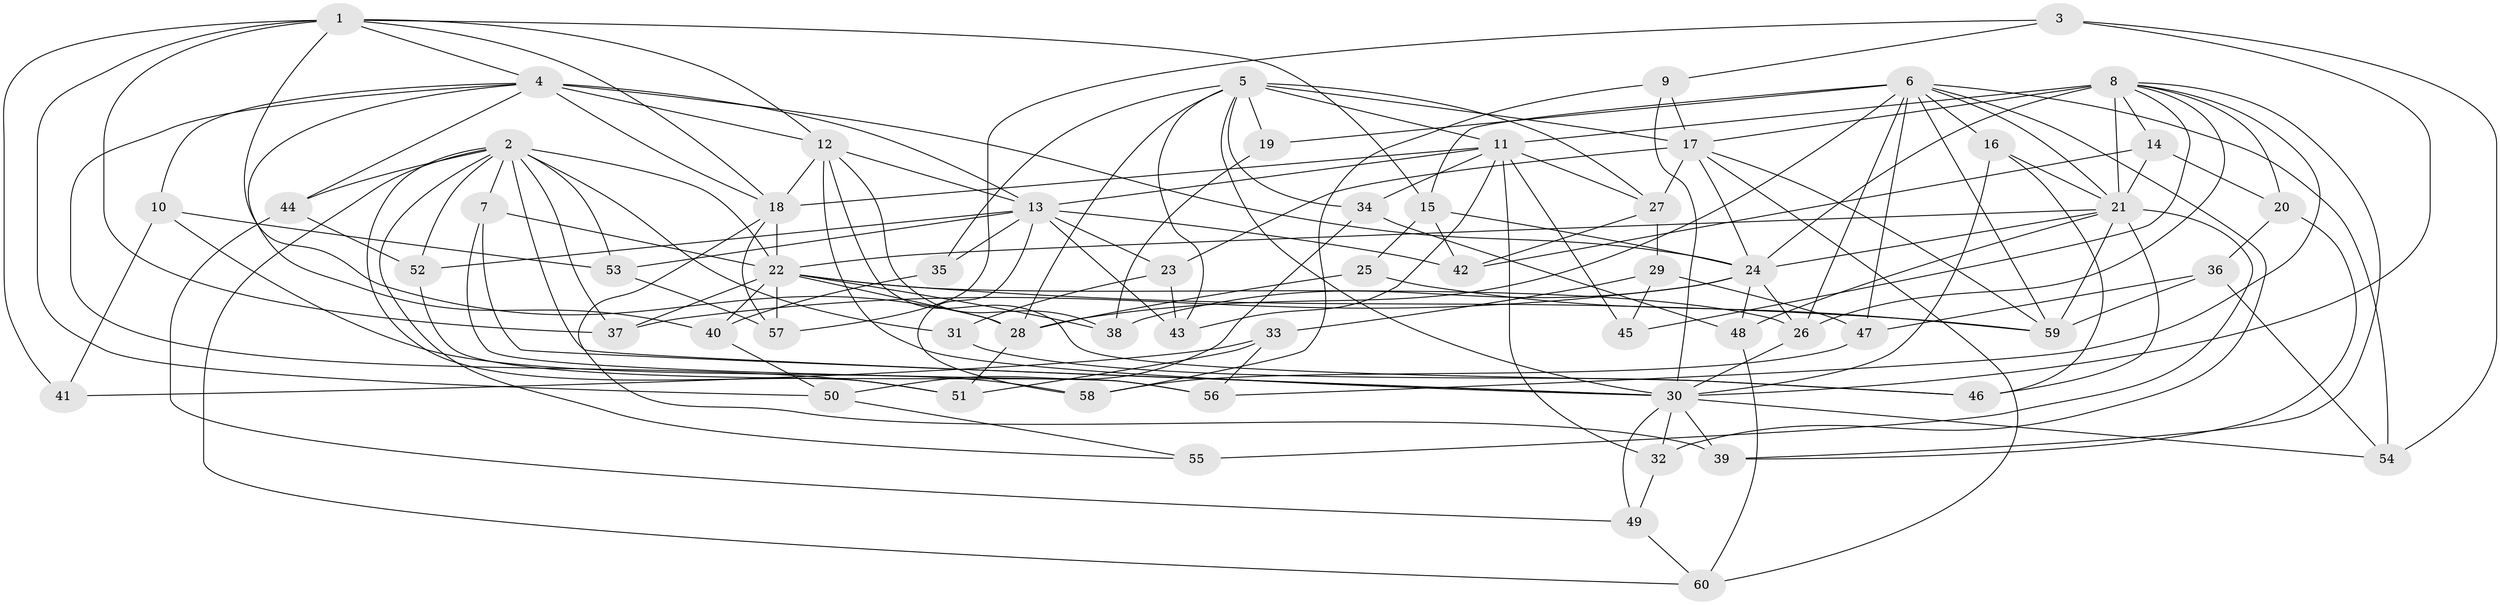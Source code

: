 // original degree distribution, {4: 1.0}
// Generated by graph-tools (version 1.1) at 2025/38/03/09/25 02:38:01]
// undirected, 60 vertices, 160 edges
graph export_dot {
graph [start="1"]
  node [color=gray90,style=filled];
  1;
  2;
  3;
  4;
  5;
  6;
  7;
  8;
  9;
  10;
  11;
  12;
  13;
  14;
  15;
  16;
  17;
  18;
  19;
  20;
  21;
  22;
  23;
  24;
  25;
  26;
  27;
  28;
  29;
  30;
  31;
  32;
  33;
  34;
  35;
  36;
  37;
  38;
  39;
  40;
  41;
  42;
  43;
  44;
  45;
  46;
  47;
  48;
  49;
  50;
  51;
  52;
  53;
  54;
  55;
  56;
  57;
  58;
  59;
  60;
  1 -- 4 [weight=1.0];
  1 -- 12 [weight=1.0];
  1 -- 15 [weight=1.0];
  1 -- 18 [weight=2.0];
  1 -- 28 [weight=1.0];
  1 -- 37 [weight=1.0];
  1 -- 41 [weight=2.0];
  1 -- 50 [weight=1.0];
  2 -- 7 [weight=1.0];
  2 -- 22 [weight=1.0];
  2 -- 30 [weight=1.0];
  2 -- 31 [weight=2.0];
  2 -- 37 [weight=1.0];
  2 -- 44 [weight=1.0];
  2 -- 51 [weight=1.0];
  2 -- 52 [weight=1.0];
  2 -- 53 [weight=1.0];
  2 -- 55 [weight=1.0];
  2 -- 60 [weight=1.0];
  3 -- 9 [weight=1.0];
  3 -- 30 [weight=1.0];
  3 -- 54 [weight=1.0];
  3 -- 57 [weight=1.0];
  4 -- 10 [weight=1.0];
  4 -- 12 [weight=2.0];
  4 -- 13 [weight=1.0];
  4 -- 18 [weight=1.0];
  4 -- 24 [weight=1.0];
  4 -- 40 [weight=1.0];
  4 -- 44 [weight=1.0];
  4 -- 51 [weight=1.0];
  5 -- 11 [weight=2.0];
  5 -- 17 [weight=1.0];
  5 -- 19 [weight=2.0];
  5 -- 27 [weight=1.0];
  5 -- 28 [weight=1.0];
  5 -- 30 [weight=1.0];
  5 -- 34 [weight=1.0];
  5 -- 35 [weight=2.0];
  5 -- 43 [weight=1.0];
  6 -- 15 [weight=1.0];
  6 -- 16 [weight=1.0];
  6 -- 19 [weight=1.0];
  6 -- 21 [weight=2.0];
  6 -- 26 [weight=1.0];
  6 -- 28 [weight=2.0];
  6 -- 32 [weight=1.0];
  6 -- 47 [weight=1.0];
  6 -- 54 [weight=1.0];
  6 -- 59 [weight=1.0];
  7 -- 22 [weight=1.0];
  7 -- 30 [weight=1.0];
  7 -- 56 [weight=1.0];
  8 -- 11 [weight=2.0];
  8 -- 14 [weight=1.0];
  8 -- 17 [weight=2.0];
  8 -- 20 [weight=1.0];
  8 -- 21 [weight=1.0];
  8 -- 24 [weight=1.0];
  8 -- 26 [weight=1.0];
  8 -- 39 [weight=1.0];
  8 -- 45 [weight=1.0];
  8 -- 56 [weight=1.0];
  9 -- 17 [weight=1.0];
  9 -- 30 [weight=1.0];
  9 -- 58 [weight=1.0];
  10 -- 41 [weight=1.0];
  10 -- 53 [weight=1.0];
  10 -- 58 [weight=1.0];
  11 -- 13 [weight=1.0];
  11 -- 18 [weight=1.0];
  11 -- 27 [weight=1.0];
  11 -- 32 [weight=1.0];
  11 -- 34 [weight=1.0];
  11 -- 43 [weight=1.0];
  11 -- 45 [weight=2.0];
  12 -- 13 [weight=1.0];
  12 -- 18 [weight=1.0];
  12 -- 30 [weight=1.0];
  12 -- 38 [weight=1.0];
  12 -- 46 [weight=1.0];
  13 -- 23 [weight=1.0];
  13 -- 35 [weight=1.0];
  13 -- 42 [weight=1.0];
  13 -- 43 [weight=1.0];
  13 -- 52 [weight=1.0];
  13 -- 53 [weight=1.0];
  13 -- 58 [weight=1.0];
  14 -- 20 [weight=1.0];
  14 -- 21 [weight=1.0];
  14 -- 42 [weight=1.0];
  15 -- 24 [weight=2.0];
  15 -- 25 [weight=1.0];
  15 -- 42 [weight=1.0];
  16 -- 21 [weight=1.0];
  16 -- 30 [weight=1.0];
  16 -- 46 [weight=1.0];
  17 -- 23 [weight=1.0];
  17 -- 24 [weight=1.0];
  17 -- 27 [weight=2.0];
  17 -- 59 [weight=1.0];
  17 -- 60 [weight=1.0];
  18 -- 22 [weight=1.0];
  18 -- 39 [weight=1.0];
  18 -- 57 [weight=1.0];
  19 -- 38 [weight=1.0];
  20 -- 36 [weight=1.0];
  20 -- 39 [weight=1.0];
  21 -- 22 [weight=1.0];
  21 -- 24 [weight=1.0];
  21 -- 46 [weight=1.0];
  21 -- 48 [weight=1.0];
  21 -- 55 [weight=2.0];
  21 -- 59 [weight=1.0];
  22 -- 26 [weight=2.0];
  22 -- 28 [weight=1.0];
  22 -- 37 [weight=1.0];
  22 -- 38 [weight=1.0];
  22 -- 40 [weight=1.0];
  22 -- 57 [weight=1.0];
  22 -- 59 [weight=1.0];
  23 -- 31 [weight=1.0];
  23 -- 43 [weight=1.0];
  24 -- 26 [weight=1.0];
  24 -- 37 [weight=1.0];
  24 -- 38 [weight=1.0];
  24 -- 48 [weight=1.0];
  25 -- 28 [weight=2.0];
  25 -- 59 [weight=1.0];
  26 -- 30 [weight=1.0];
  27 -- 29 [weight=1.0];
  27 -- 42 [weight=1.0];
  28 -- 51 [weight=1.0];
  29 -- 33 [weight=1.0];
  29 -- 45 [weight=1.0];
  29 -- 47 [weight=1.0];
  30 -- 32 [weight=1.0];
  30 -- 39 [weight=1.0];
  30 -- 49 [weight=1.0];
  30 -- 54 [weight=1.0];
  31 -- 46 [weight=1.0];
  32 -- 49 [weight=1.0];
  33 -- 41 [weight=1.0];
  33 -- 51 [weight=1.0];
  33 -- 56 [weight=1.0];
  34 -- 48 [weight=1.0];
  34 -- 50 [weight=1.0];
  35 -- 40 [weight=1.0];
  36 -- 47 [weight=1.0];
  36 -- 54 [weight=1.0];
  36 -- 59 [weight=1.0];
  40 -- 50 [weight=1.0];
  44 -- 49 [weight=1.0];
  44 -- 52 [weight=1.0];
  47 -- 58 [weight=1.0];
  48 -- 60 [weight=1.0];
  49 -- 60 [weight=1.0];
  50 -- 55 [weight=1.0];
  52 -- 56 [weight=1.0];
  53 -- 57 [weight=1.0];
}
